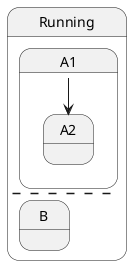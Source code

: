 {
  "sha1": "r80bzwzjxlbxv38lvu0s21w6nrx1vxs",
  "insertion": {
    "when": "2024-06-04T17:28:43.436Z",
    "user": "plantuml@gmail.com"
  }
}
@startuml
set separator none
state Running {
  state A1 {
     state A2
  }
  A1 --> A2
  --
  state B
} 

@enduml
